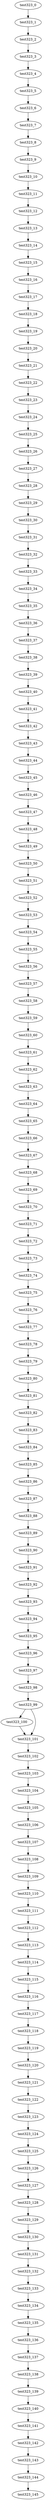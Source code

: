digraph G {
test323_0->test323_1;
test323_1->test323_2;
test323_2->test323_3;
test323_3->test323_4;
test323_4->test323_5;
test323_5->test323_6;
test323_6->test323_7;
test323_7->test323_8;
test323_8->test323_9;
test323_9->test323_10;
test323_10->test323_11;
test323_11->test323_12;
test323_12->test323_13;
test323_13->test323_14;
test323_14->test323_15;
test323_15->test323_16;
test323_16->test323_17;
test323_17->test323_18;
test323_18->test323_19;
test323_19->test323_20;
test323_20->test323_21;
test323_21->test323_22;
test323_22->test323_23;
test323_23->test323_24;
test323_24->test323_25;
test323_25->test323_26;
test323_26->test323_27;
test323_27->test323_28;
test323_28->test323_29;
test323_29->test323_30;
test323_30->test323_31;
test323_31->test323_32;
test323_32->test323_33;
test323_33->test323_34;
test323_34->test323_35;
test323_35->test323_36;
test323_36->test323_37;
test323_37->test323_38;
test323_38->test323_39;
test323_39->test323_40;
test323_40->test323_41;
test323_41->test323_42;
test323_42->test323_43;
test323_43->test323_44;
test323_44->test323_45;
test323_45->test323_46;
test323_46->test323_47;
test323_47->test323_48;
test323_48->test323_49;
test323_49->test323_50;
test323_50->test323_51;
test323_51->test323_52;
test323_52->test323_53;
test323_53->test323_54;
test323_54->test323_55;
test323_55->test323_56;
test323_56->test323_57;
test323_57->test323_58;
test323_58->test323_59;
test323_59->test323_60;
test323_60->test323_61;
test323_61->test323_62;
test323_62->test323_63;
test323_63->test323_64;
test323_64->test323_65;
test323_65->test323_66;
test323_66->test323_67;
test323_67->test323_68;
test323_68->test323_69;
test323_69->test323_70;
test323_70->test323_71;
test323_71->test323_72;
test323_72->test323_73;
test323_73->test323_74;
test323_74->test323_75;
test323_75->test323_76;
test323_76->test323_77;
test323_77->test323_78;
test323_78->test323_79;
test323_79->test323_80;
test323_80->test323_81;
test323_81->test323_82;
test323_82->test323_83;
test323_83->test323_84;
test323_84->test323_85;
test323_85->test323_86;
test323_86->test323_87;
test323_87->test323_88;
test323_88->test323_89;
test323_89->test323_90;
test323_90->test323_91;
test323_91->test323_92;
test323_92->test323_93;
test323_93->test323_94;
test323_94->test323_95;
test323_95->test323_96;
test323_96->test323_97;
test323_97->test323_98;
test323_98->test323_99;
test323_99->test323_100;
test323_99->test323_101;
test323_100->test323_101;
test323_101->test323_102;
test323_102->test323_103;
test323_103->test323_104;
test323_104->test323_105;
test323_105->test323_106;
test323_106->test323_107;
test323_107->test323_108;
test323_108->test323_109;
test323_109->test323_110;
test323_110->test323_111;
test323_111->test323_112;
test323_112->test323_113;
test323_113->test323_114;
test323_114->test323_115;
test323_115->test323_116;
test323_116->test323_117;
test323_117->test323_118;
test323_118->test323_119;
test323_119->test323_120;
test323_120->test323_121;
test323_121->test323_122;
test323_122->test323_123;
test323_123->test323_124;
test323_124->test323_125;
test323_125->test323_126;
test323_126->test323_127;
test323_127->test323_128;
test323_128->test323_129;
test323_129->test323_130;
test323_130->test323_131;
test323_131->test323_132;
test323_132->test323_133;
test323_133->test323_134;
test323_134->test323_135;
test323_135->test323_136;
test323_136->test323_137;
test323_137->test323_138;
test323_138->test323_139;
test323_139->test323_140;
test323_140->test323_141;
test323_141->test323_142;
test323_142->test323_143;
test323_143->test323_144;
test323_144->test323_145;

}
